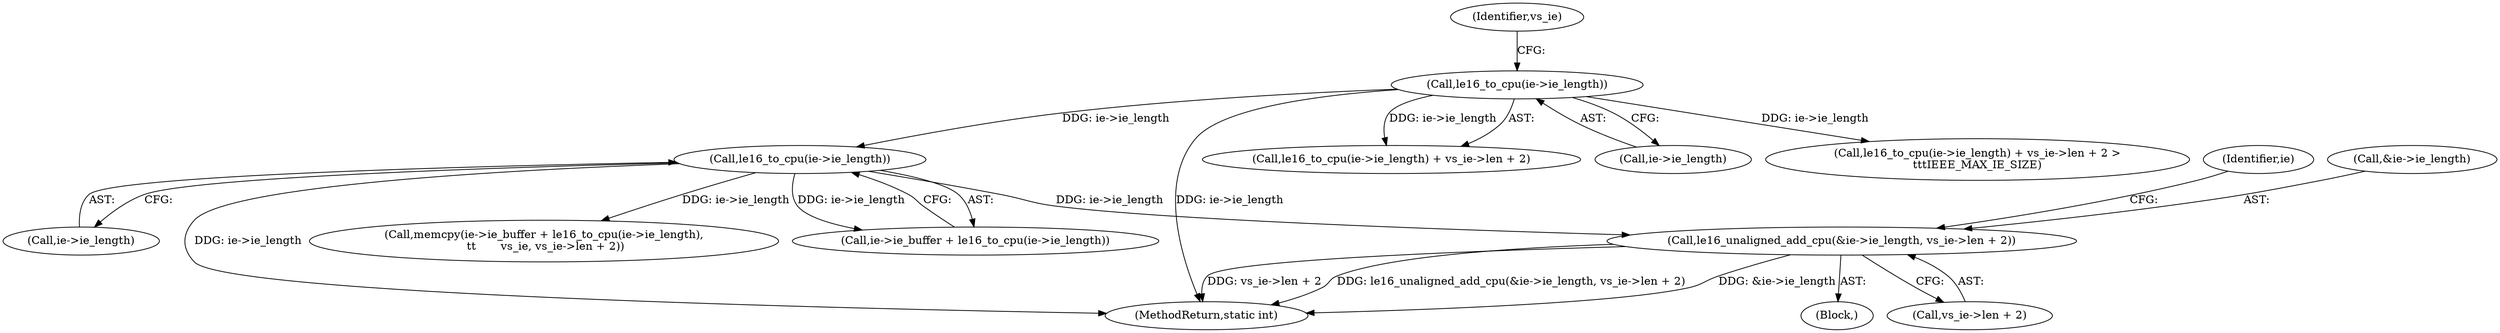 digraph "0_linux_7caac62ed598a196d6ddf8d9c121e12e082cac3@pointer" {
"1000184" [label="(Call,le16_unaligned_add_cpu(&ie->ie_length, vs_ie->len + 2))"];
"1000174" [label="(Call,le16_to_cpu(ie->ie_length))"];
"1000156" [label="(Call,le16_to_cpu(ie->ie_length))"];
"1000175" [label="(Call,ie->ie_length)"];
"1000189" [label="(Call,vs_ie->len + 2)"];
"1000212" [label="(MethodReturn,static int)"];
"1000174" [label="(Call,le16_to_cpu(ie->ie_length))"];
"1000169" [label="(Call,memcpy(ie->ie_buffer + le16_to_cpu(ie->ie_length),\n \t\t       vs_ie, vs_ie->len + 2))"];
"1000155" [label="(Call,le16_to_cpu(ie->ie_length) + vs_ie->len + 2)"];
"1000162" [label="(Identifier,vs_ie)"];
"1000157" [label="(Call,ie->ie_length)"];
"1000184" [label="(Call,le16_unaligned_add_cpu(&ie->ie_length, vs_ie->len + 2))"];
"1000185" [label="(Call,&ie->ie_length)"];
"1000156" [label="(Call,le16_to_cpu(ie->ie_length))"];
"1000124" [label="(Block,)"];
"1000196" [label="(Identifier,ie)"];
"1000170" [label="(Call,ie->ie_buffer + le16_to_cpu(ie->ie_length))"];
"1000154" [label="(Call,le16_to_cpu(ie->ie_length) + vs_ie->len + 2 >\n\t\t\tIEEE_MAX_IE_SIZE)"];
"1000184" -> "1000124"  [label="AST: "];
"1000184" -> "1000189"  [label="CFG: "];
"1000185" -> "1000184"  [label="AST: "];
"1000189" -> "1000184"  [label="AST: "];
"1000196" -> "1000184"  [label="CFG: "];
"1000184" -> "1000212"  [label="DDG: &ie->ie_length"];
"1000184" -> "1000212"  [label="DDG: vs_ie->len + 2"];
"1000184" -> "1000212"  [label="DDG: le16_unaligned_add_cpu(&ie->ie_length, vs_ie->len + 2)"];
"1000174" -> "1000184"  [label="DDG: ie->ie_length"];
"1000174" -> "1000170"  [label="AST: "];
"1000174" -> "1000175"  [label="CFG: "];
"1000175" -> "1000174"  [label="AST: "];
"1000170" -> "1000174"  [label="CFG: "];
"1000174" -> "1000212"  [label="DDG: ie->ie_length"];
"1000174" -> "1000169"  [label="DDG: ie->ie_length"];
"1000174" -> "1000170"  [label="DDG: ie->ie_length"];
"1000156" -> "1000174"  [label="DDG: ie->ie_length"];
"1000156" -> "1000155"  [label="AST: "];
"1000156" -> "1000157"  [label="CFG: "];
"1000157" -> "1000156"  [label="AST: "];
"1000162" -> "1000156"  [label="CFG: "];
"1000156" -> "1000212"  [label="DDG: ie->ie_length"];
"1000156" -> "1000154"  [label="DDG: ie->ie_length"];
"1000156" -> "1000155"  [label="DDG: ie->ie_length"];
}
